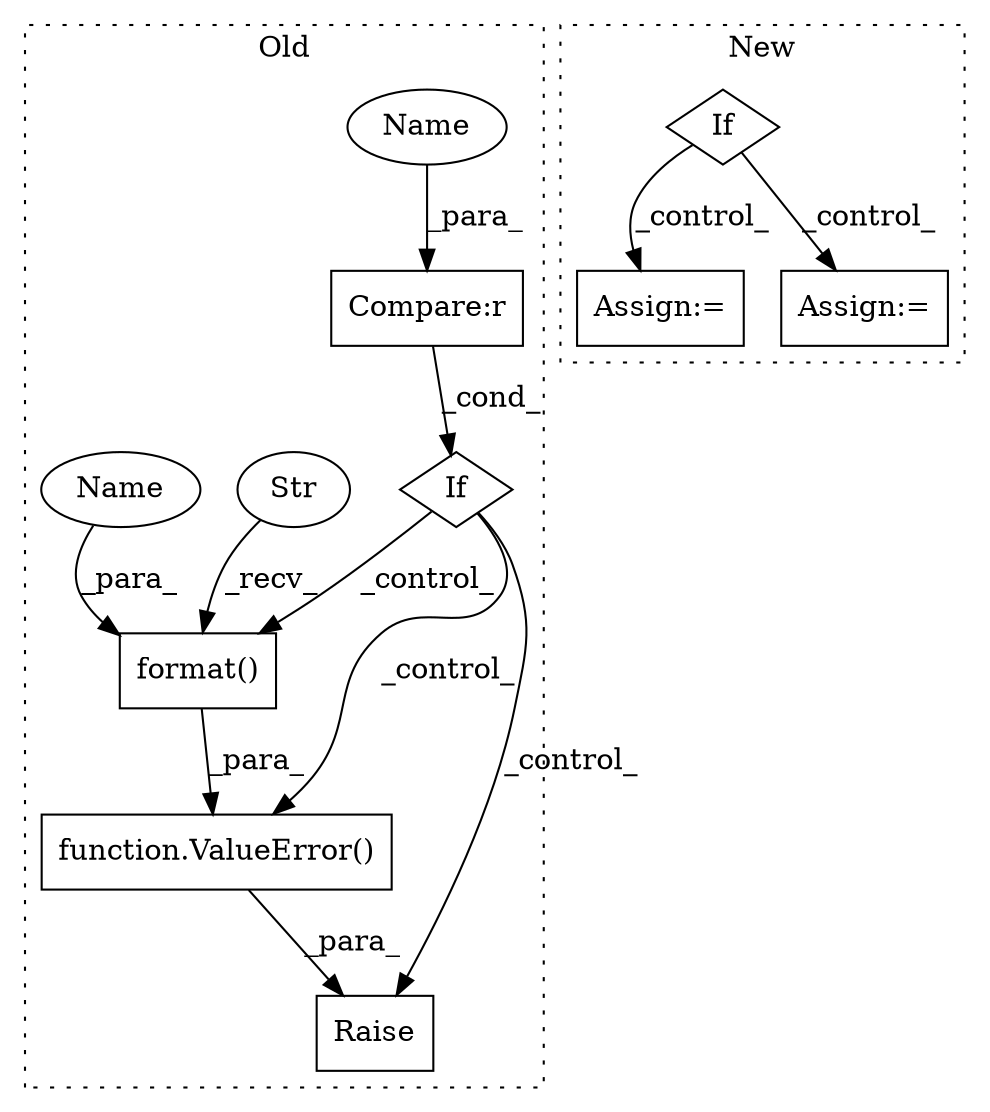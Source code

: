 digraph G {
subgraph cluster0 {
1 [label="format()" a="75" s="1714,1754" l="24,1" shape="box"];
3 [label="Str" a="66" s="1714" l="16" shape="ellipse"];
4 [label="Raise" a="91" s="1697" l="6" shape="box"];
5 [label="function.ValueError()" a="75" s="1703,1755" l="11,1" shape="box"];
6 [label="If" a="96" s="1492,1521" l="3,18" shape="diamond"];
8 [label="Compare:r" a="40" s="1495" l="26" shape="box"];
10 [label="Name" a="87" s="1738" l="16" shape="ellipse"];
11 [label="Name" a="87" s="1495" l="16" shape="ellipse"];
label = "Old";
style="dotted";
}
subgraph cluster1 {
2 [label="If" a="96" s="1535,1567" l="3,18" shape="diamond"];
7 [label="Assign:=" a="68" s="1683" l="3" shape="box"];
9 [label="Assign:=" a="68" s="1591" l="3" shape="box"];
label = "New";
style="dotted";
}
1 -> 5 [label="_para_"];
2 -> 9 [label="_control_"];
2 -> 7 [label="_control_"];
3 -> 1 [label="_recv_"];
5 -> 4 [label="_para_"];
6 -> 1 [label="_control_"];
6 -> 5 [label="_control_"];
6 -> 4 [label="_control_"];
8 -> 6 [label="_cond_"];
10 -> 1 [label="_para_"];
11 -> 8 [label="_para_"];
}
